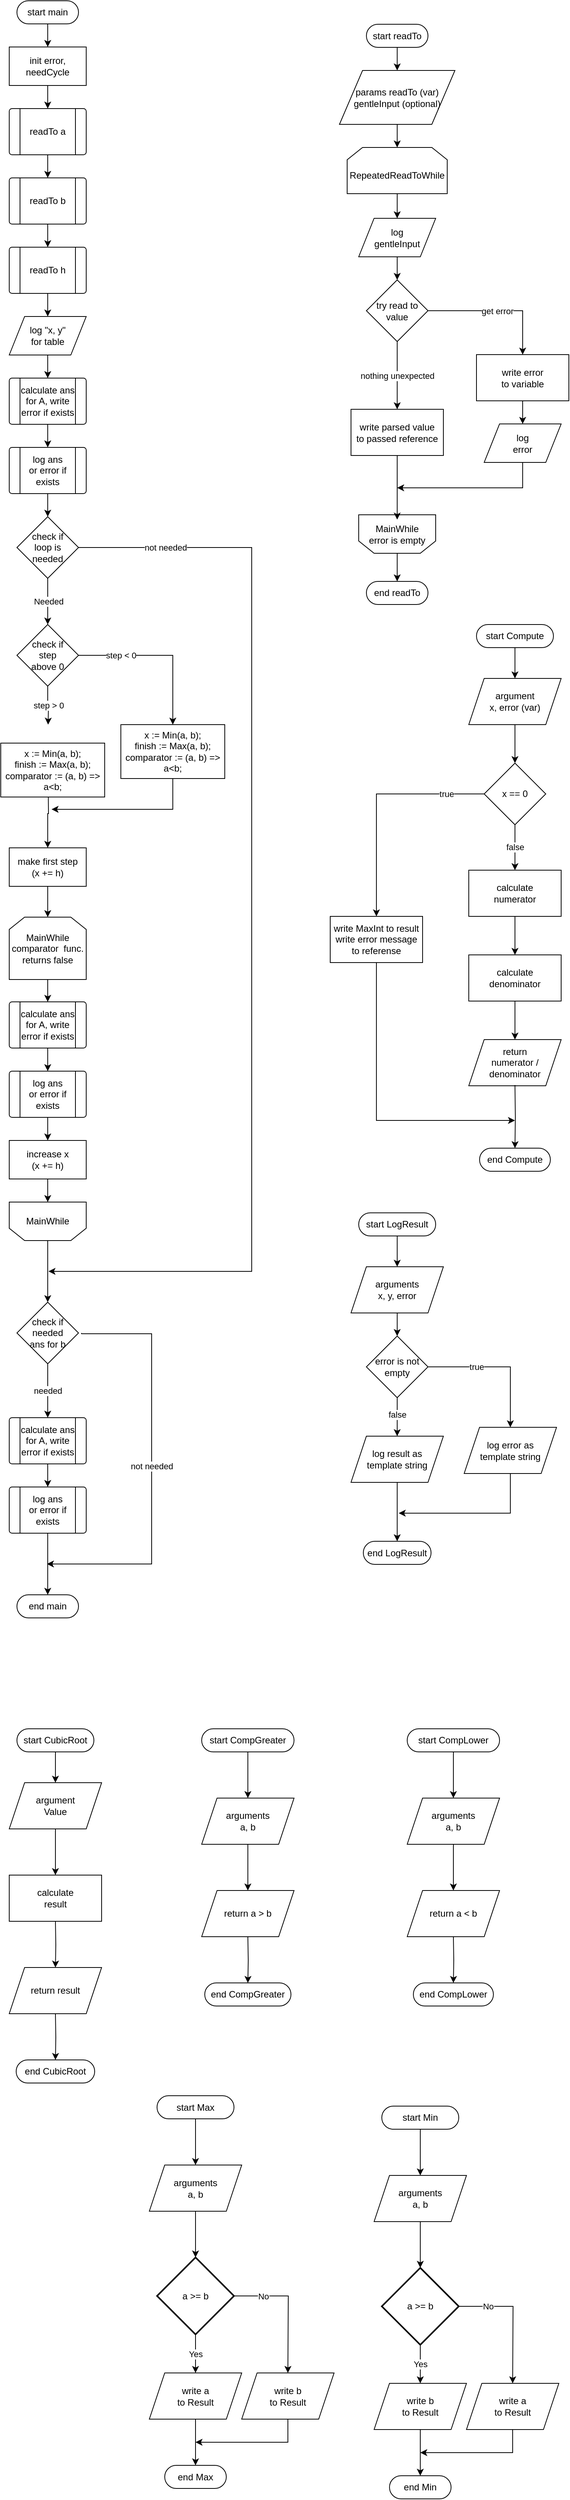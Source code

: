 <mxfile version="24.7.13">
  <diagram name="Page-1" id="XvkezHITvA0S5k1SEs2N">
    <mxGraphModel dx="1401" dy="873" grid="1" gridSize="10" guides="1" tooltips="1" connect="1" arrows="1" fold="1" page="1" pageScale="1" pageWidth="850" pageHeight="1100" math="0" shadow="0">
      <root>
        <mxCell id="0" />
        <mxCell id="1" parent="0" />
        <mxCell id="ml4NnkUa15ox4P1RjirH-3" style="edgeStyle=orthogonalEdgeStyle;rounded=0;orthogonalLoop=1;jettySize=auto;html=1;exitX=0.5;exitY=0.5;exitDx=0;exitDy=15;exitPerimeter=0;entryX=0.5;entryY=0;entryDx=0;entryDy=0;" parent="1" source="ml4NnkUa15ox4P1RjirH-1" target="ml4NnkUa15ox4P1RjirH-2" edge="1">
          <mxGeometry relative="1" as="geometry" />
        </mxCell>
        <mxCell id="ml4NnkUa15ox4P1RjirH-1" value="start main" style="html=1;dashed=0;whiteSpace=wrap;shape=mxgraph.dfd.start" parent="1" vertex="1">
          <mxGeometry x="61" y="26" width="80" height="30" as="geometry" />
        </mxCell>
        <mxCell id="ml4NnkUa15ox4P1RjirH-5" style="edgeStyle=orthogonalEdgeStyle;rounded=0;orthogonalLoop=1;jettySize=auto;html=1;exitX=0.5;exitY=1;exitDx=0;exitDy=0;entryX=0.5;entryY=0;entryDx=0;entryDy=0;" parent="1" source="ml4NnkUa15ox4P1RjirH-2" target="ml4NnkUa15ox4P1RjirH-4" edge="1">
          <mxGeometry relative="1" as="geometry" />
        </mxCell>
        <mxCell id="ml4NnkUa15ox4P1RjirH-2" value="init error,&lt;div&gt;needCycle&lt;/div&gt;" style="html=1;dashed=0;whiteSpace=wrap;" parent="1" vertex="1">
          <mxGeometry x="51" y="86" width="100" height="50" as="geometry" />
        </mxCell>
        <mxCell id="ml4NnkUa15ox4P1RjirH-7" value="" style="group" parent="1" vertex="1" connectable="0">
          <mxGeometry x="51" y="166" width="100" height="60" as="geometry" />
        </mxCell>
        <mxCell id="ml4NnkUa15ox4P1RjirH-4" value="" style="verticalLabelPosition=bottom;verticalAlign=top;html=1;shape=process;whiteSpace=wrap;rounded=1;size=0.14;arcSize=6;" parent="ml4NnkUa15ox4P1RjirH-7" vertex="1">
          <mxGeometry width="100" height="60" as="geometry" />
        </mxCell>
        <mxCell id="ml4NnkUa15ox4P1RjirH-6" value="readTo a" style="text;strokeColor=none;align=center;fillColor=none;html=1;verticalAlign=middle;whiteSpace=wrap;rounded=0;" parent="ml4NnkUa15ox4P1RjirH-7" vertex="1">
          <mxGeometry x="15" width="70" height="60" as="geometry" />
        </mxCell>
        <mxCell id="ml4NnkUa15ox4P1RjirH-8" value="" style="group" parent="1" vertex="1" connectable="0">
          <mxGeometry x="51" y="256" width="100" height="60" as="geometry" />
        </mxCell>
        <mxCell id="ml4NnkUa15ox4P1RjirH-9" value="" style="verticalLabelPosition=bottom;verticalAlign=top;html=1;shape=process;whiteSpace=wrap;rounded=1;size=0.14;arcSize=6;" parent="ml4NnkUa15ox4P1RjirH-8" vertex="1">
          <mxGeometry width="100" height="60" as="geometry" />
        </mxCell>
        <mxCell id="ml4NnkUa15ox4P1RjirH-10" value="readTo&amp;nbsp;b" style="text;strokeColor=none;align=center;fillColor=none;html=1;verticalAlign=middle;whiteSpace=wrap;rounded=0;" parent="ml4NnkUa15ox4P1RjirH-8" vertex="1">
          <mxGeometry x="15" width="70" height="60" as="geometry" />
        </mxCell>
        <mxCell id="ml4NnkUa15ox4P1RjirH-11" value="" style="group" parent="1" vertex="1" connectable="0">
          <mxGeometry x="51" y="346" width="100" height="60" as="geometry" />
        </mxCell>
        <mxCell id="ml4NnkUa15ox4P1RjirH-12" value="" style="verticalLabelPosition=bottom;verticalAlign=top;html=1;shape=process;whiteSpace=wrap;rounded=1;size=0.14;arcSize=6;" parent="ml4NnkUa15ox4P1RjirH-11" vertex="1">
          <mxGeometry width="100" height="60" as="geometry" />
        </mxCell>
        <mxCell id="ml4NnkUa15ox4P1RjirH-13" value="readTo&amp;nbsp;h" style="text;strokeColor=none;align=center;fillColor=none;html=1;verticalAlign=middle;whiteSpace=wrap;rounded=0;" parent="ml4NnkUa15ox4P1RjirH-11" vertex="1">
          <mxGeometry x="15" width="70" height="60" as="geometry" />
        </mxCell>
        <mxCell id="ml4NnkUa15ox4P1RjirH-14" style="edgeStyle=orthogonalEdgeStyle;rounded=0;orthogonalLoop=1;jettySize=auto;html=1;exitX=0.5;exitY=1;exitDx=0;exitDy=0;entryX=0.5;entryY=0;entryDx=0;entryDy=0;" parent="1" source="ml4NnkUa15ox4P1RjirH-6" target="ml4NnkUa15ox4P1RjirH-10" edge="1">
          <mxGeometry relative="1" as="geometry" />
        </mxCell>
        <mxCell id="ml4NnkUa15ox4P1RjirH-15" style="edgeStyle=orthogonalEdgeStyle;rounded=0;orthogonalLoop=1;jettySize=auto;html=1;exitX=0.5;exitY=1;exitDx=0;exitDy=0;entryX=0.5;entryY=0;entryDx=0;entryDy=0;" parent="1" source="ml4NnkUa15ox4P1RjirH-10" target="ml4NnkUa15ox4P1RjirH-13" edge="1">
          <mxGeometry relative="1" as="geometry" />
        </mxCell>
        <mxCell id="ml4NnkUa15ox4P1RjirH-21" style="edgeStyle=orthogonalEdgeStyle;rounded=0;orthogonalLoop=1;jettySize=auto;html=1;exitX=0.5;exitY=1;exitDx=0;exitDy=0;entryX=0.5;entryY=0;entryDx=0;entryDy=0;" parent="1" source="ml4NnkUa15ox4P1RjirH-16" target="ml4NnkUa15ox4P1RjirH-20" edge="1">
          <mxGeometry relative="1" as="geometry">
            <mxPoint x="101.286" y="576" as="targetPoint" />
          </mxGeometry>
        </mxCell>
        <mxCell id="ml4NnkUa15ox4P1RjirH-16" value="log&amp;nbsp;&lt;span style=&quot;background-color: initial;&quot;&gt;&quot;x, y&quot;&lt;/span&gt;&lt;div&gt;&lt;span style=&quot;background-color: initial;&quot;&gt;for table&lt;/span&gt;&lt;/div&gt;" style="shape=parallelogram;perimeter=parallelogramPerimeter;whiteSpace=wrap;html=1;dashed=0;" parent="1" vertex="1">
          <mxGeometry x="51" y="436" width="100" height="50" as="geometry" />
        </mxCell>
        <mxCell id="ml4NnkUa15ox4P1RjirH-17" style="edgeStyle=orthogonalEdgeStyle;rounded=0;orthogonalLoop=1;jettySize=auto;html=1;exitX=0.5;exitY=1;exitDx=0;exitDy=0;entryX=0.5;entryY=0;entryDx=0;entryDy=0;" parent="1" source="ml4NnkUa15ox4P1RjirH-13" target="ml4NnkUa15ox4P1RjirH-16" edge="1">
          <mxGeometry relative="1" as="geometry" />
        </mxCell>
        <mxCell id="ml4NnkUa15ox4P1RjirH-18" value="" style="group" parent="1" vertex="1" connectable="0">
          <mxGeometry x="51" y="516" width="100" height="60" as="geometry" />
        </mxCell>
        <mxCell id="ml4NnkUa15ox4P1RjirH-19" value="" style="verticalLabelPosition=bottom;verticalAlign=top;html=1;shape=process;whiteSpace=wrap;rounded=1;size=0.14;arcSize=6;" parent="ml4NnkUa15ox4P1RjirH-18" vertex="1">
          <mxGeometry width="100" height="60" as="geometry" />
        </mxCell>
        <mxCell id="ml4NnkUa15ox4P1RjirH-20" value="calculate&amp;nbsp;&lt;span style=&quot;background-color: initial;&quot;&gt;ans&lt;/span&gt;&lt;div&gt;for A, write error if exists&lt;/div&gt;" style="text;strokeColor=none;align=center;fillColor=none;html=1;verticalAlign=middle;whiteSpace=wrap;rounded=0;" parent="ml4NnkUa15ox4P1RjirH-18" vertex="1">
          <mxGeometry x="15" width="70" height="60" as="geometry" />
        </mxCell>
        <mxCell id="ml4NnkUa15ox4P1RjirH-22" value="" style="group" parent="1" vertex="1" connectable="0">
          <mxGeometry x="51" y="606" width="100" height="60" as="geometry" />
        </mxCell>
        <mxCell id="ml4NnkUa15ox4P1RjirH-23" value="" style="verticalLabelPosition=bottom;verticalAlign=top;html=1;shape=process;whiteSpace=wrap;rounded=1;size=0.14;arcSize=6;" parent="ml4NnkUa15ox4P1RjirH-22" vertex="1">
          <mxGeometry width="100" height="60" as="geometry" />
        </mxCell>
        <mxCell id="ml4NnkUa15ox4P1RjirH-24" value="log ans&lt;div&gt;or error if exists&lt;/div&gt;" style="text;strokeColor=none;align=center;fillColor=none;html=1;verticalAlign=middle;whiteSpace=wrap;rounded=0;" parent="ml4NnkUa15ox4P1RjirH-22" vertex="1">
          <mxGeometry x="15" width="70" height="60" as="geometry" />
        </mxCell>
        <mxCell id="ml4NnkUa15ox4P1RjirH-25" style="edgeStyle=orthogonalEdgeStyle;rounded=0;orthogonalLoop=1;jettySize=auto;html=1;exitX=0.5;exitY=1;exitDx=0;exitDy=0;entryX=0.5;entryY=0;entryDx=0;entryDy=0;" parent="1" source="ml4NnkUa15ox4P1RjirH-20" target="ml4NnkUa15ox4P1RjirH-24" edge="1">
          <mxGeometry relative="1" as="geometry">
            <mxPoint x="101.333" y="606" as="targetPoint" />
          </mxGeometry>
        </mxCell>
        <mxCell id="ml4NnkUa15ox4P1RjirH-28" value="Needed" style="edgeStyle=orthogonalEdgeStyle;rounded=0;orthogonalLoop=1;jettySize=auto;html=1;exitX=0.5;exitY=1;exitDx=0;exitDy=0;" parent="1" source="ml4NnkUa15ox4P1RjirH-26" edge="1">
          <mxGeometry relative="1" as="geometry">
            <mxPoint x="101" y="836" as="targetPoint" />
          </mxGeometry>
        </mxCell>
        <mxCell id="ml4NnkUa15ox4P1RjirH-63" value="not needed" style="edgeStyle=orthogonalEdgeStyle;rounded=0;orthogonalLoop=1;jettySize=auto;html=1;exitX=1;exitY=0.5;exitDx=0;exitDy=0;" parent="1" source="ml4NnkUa15ox4P1RjirH-26" edge="1">
          <mxGeometry x="-0.842" relative="1" as="geometry">
            <mxPoint x="102" y="1676" as="targetPoint" />
            <Array as="points">
              <mxPoint x="366" y="736" />
              <mxPoint x="366" y="1676" />
              <mxPoint x="102" y="1676" />
            </Array>
            <mxPoint as="offset" />
          </mxGeometry>
        </mxCell>
        <mxCell id="ml4NnkUa15ox4P1RjirH-26" value="check if&lt;div&gt;loop&amp;nbsp;&lt;span style=&quot;background-color: initial;&quot;&gt;is&lt;/span&gt;&lt;/div&gt;&lt;div&gt;&lt;span style=&quot;background-color: initial;&quot;&gt;needed&lt;/span&gt;&lt;/div&gt;" style="rhombus;whiteSpace=wrap;html=1;" parent="1" vertex="1">
          <mxGeometry x="61" y="696" width="80" height="80" as="geometry" />
        </mxCell>
        <mxCell id="ml4NnkUa15ox4P1RjirH-27" style="edgeStyle=orthogonalEdgeStyle;rounded=0;orthogonalLoop=1;jettySize=auto;html=1;exitX=0.5;exitY=1;exitDx=0;exitDy=0;entryX=0.5;entryY=0;entryDx=0;entryDy=0;" parent="1" source="ml4NnkUa15ox4P1RjirH-24" target="ml4NnkUa15ox4P1RjirH-26" edge="1">
          <mxGeometry relative="1" as="geometry" />
        </mxCell>
        <mxCell id="ml4NnkUa15ox4P1RjirH-31" value="step&amp;nbsp;&amp;gt; 0" style="edgeStyle=orthogonalEdgeStyle;rounded=0;orthogonalLoop=1;jettySize=auto;html=1;exitX=0.5;exitY=1;exitDx=0;exitDy=0;entryX=0.5;entryY=0;entryDx=0;entryDy=0;" parent="1" source="ml4NnkUa15ox4P1RjirH-29" edge="1">
          <mxGeometry relative="1" as="geometry">
            <mxPoint x="101.5" y="966" as="targetPoint" />
          </mxGeometry>
        </mxCell>
        <mxCell id="ml4NnkUa15ox4P1RjirH-35" value="step &amp;lt; 0" style="edgeStyle=orthogonalEdgeStyle;rounded=0;orthogonalLoop=1;jettySize=auto;html=1;exitX=1;exitY=0.5;exitDx=0;exitDy=0;entryX=0.5;entryY=0;entryDx=0;entryDy=0;" parent="1" source="ml4NnkUa15ox4P1RjirH-29" target="ml4NnkUa15ox4P1RjirH-34" edge="1">
          <mxGeometry x="-0.482" relative="1" as="geometry">
            <mxPoint as="offset" />
          </mxGeometry>
        </mxCell>
        <mxCell id="ml4NnkUa15ox4P1RjirH-29" value="check if&lt;div&gt;step&lt;/div&gt;&lt;div&gt;above 0&lt;/div&gt;" style="rhombus;whiteSpace=wrap;html=1;" parent="1" vertex="1">
          <mxGeometry x="61" y="836" width="80" height="80" as="geometry" />
        </mxCell>
        <mxCell id="ml4NnkUa15ox4P1RjirH-37" style="edgeStyle=orthogonalEdgeStyle;rounded=0;orthogonalLoop=1;jettySize=auto;html=1;exitX=0.5;exitY=1;exitDx=0;exitDy=0;entryX=0.5;entryY=0;entryDx=0;entryDy=0;" parent="1" target="ml4NnkUa15ox4P1RjirH-51" edge="1">
          <mxGeometry relative="1" as="geometry">
            <mxPoint x="101.5" y="1116" as="targetPoint" />
            <mxPoint x="101.5" y="1036" as="sourcePoint" />
          </mxGeometry>
        </mxCell>
        <mxCell id="ml4NnkUa15ox4P1RjirH-32" value="&lt;div&gt;x := Min(a, b);&lt;/div&gt;&lt;div&gt;finish := Max(a, b);&lt;/div&gt;&lt;div&gt;comparator := (a, b) =&amp;gt; a&amp;lt;b;&lt;/div&gt;" style="html=1;dashed=0;whiteSpace=wrap;" parent="1" vertex="1">
          <mxGeometry x="40" y="990" width="135" height="70" as="geometry" />
        </mxCell>
        <mxCell id="ml4NnkUa15ox4P1RjirH-38" style="edgeStyle=orthogonalEdgeStyle;rounded=0;orthogonalLoop=1;jettySize=auto;html=1;exitX=0.5;exitY=1;exitDx=0;exitDy=0;" parent="1" source="ml4NnkUa15ox4P1RjirH-34" edge="1">
          <mxGeometry relative="1" as="geometry">
            <mxPoint x="106" y="1076" as="targetPoint" />
            <Array as="points">
              <mxPoint x="263" y="1076" />
            </Array>
          </mxGeometry>
        </mxCell>
        <mxCell id="ml4NnkUa15ox4P1RjirH-34" value="&lt;div&gt;x := Min(a, b);&lt;/div&gt;&lt;div&gt;finish := Max(a, b);&lt;/div&gt;&lt;div&gt;comparator := (a, b) =&amp;gt; a&amp;lt;b;&lt;/div&gt;" style="html=1;dashed=0;whiteSpace=wrap;" parent="1" vertex="1">
          <mxGeometry x="196" y="966" width="135" height="70" as="geometry" />
        </mxCell>
        <mxCell id="ml4NnkUa15ox4P1RjirH-40" style="edgeStyle=orthogonalEdgeStyle;rounded=0;orthogonalLoop=1;jettySize=auto;html=1;exitX=0.5;exitY=1;exitDx=0;exitDy=0;entryX=0.5;entryY=0;entryDx=0;entryDy=0;" parent="1" source="ml4NnkUa15ox4P1RjirH-51" target="ml4NnkUa15ox4P1RjirH-39" edge="1">
          <mxGeometry relative="1" as="geometry">
            <mxPoint x="101.5" y="1186" as="sourcePoint" />
          </mxGeometry>
        </mxCell>
        <mxCell id="ml4NnkUa15ox4P1RjirH-59" style="edgeStyle=orthogonalEdgeStyle;rounded=0;orthogonalLoop=1;jettySize=auto;html=1;exitX=0.5;exitY=1;exitDx=0;exitDy=0;entryX=0.5;entryY=0;entryDx=0;entryDy=0;" parent="1" source="ml4NnkUa15ox4P1RjirH-39" target="ml4NnkUa15ox4P1RjirH-46" edge="1">
          <mxGeometry relative="1" as="geometry" />
        </mxCell>
        <mxCell id="ml4NnkUa15ox4P1RjirH-39" value="MainWhile&lt;div&gt;comparator&amp;nbsp; func. returns false&lt;br&gt;&lt;/div&gt;" style="shape=loopLimit;whiteSpace=wrap;html=1;" parent="1" vertex="1">
          <mxGeometry x="51" y="1216" width="100" height="81" as="geometry" />
        </mxCell>
        <mxCell id="ml4NnkUa15ox4P1RjirH-43" value="" style="group" parent="1" vertex="1" connectable="0">
          <mxGeometry x="51" y="1586" width="100" height="50" as="geometry" />
        </mxCell>
        <mxCell id="ml4NnkUa15ox4P1RjirH-41" value="" style="shape=loopLimit;whiteSpace=wrap;html=1;size=20;rotation=-180;" parent="ml4NnkUa15ox4P1RjirH-43" vertex="1">
          <mxGeometry width="100" height="50" as="geometry" />
        </mxCell>
        <mxCell id="ml4NnkUa15ox4P1RjirH-42" value="&lt;span style=&quot;color: rgb(0, 0, 0); font-family: Helvetica; font-size: 12px; font-style: normal; font-variant-ligatures: normal; font-variant-caps: normal; font-weight: 400; letter-spacing: normal; orphans: 2; text-indent: 0px; text-transform: none; widows: 2; word-spacing: 0px; -webkit-text-stroke-width: 0px; white-space: normal; background-color: rgb(251, 251, 251); text-decoration-thickness: initial; text-decoration-style: initial; text-decoration-color: initial; float: none; display: inline !important;&quot;&gt;MainWhile&lt;/span&gt;" style="text;whiteSpace=wrap;html=1;align=center;verticalAlign=middle;" parent="ml4NnkUa15ox4P1RjirH-43" vertex="1">
          <mxGeometry y="6.25" width="100" height="37.5" as="geometry" />
        </mxCell>
        <mxCell id="ml4NnkUa15ox4P1RjirH-44" value="" style="group" parent="1" vertex="1" connectable="0">
          <mxGeometry x="51" y="1326" width="100" height="60" as="geometry" />
        </mxCell>
        <mxCell id="ml4NnkUa15ox4P1RjirH-45" value="" style="verticalLabelPosition=bottom;verticalAlign=top;html=1;shape=process;whiteSpace=wrap;rounded=1;size=0.14;arcSize=6;" parent="ml4NnkUa15ox4P1RjirH-44" vertex="1">
          <mxGeometry width="100" height="60" as="geometry" />
        </mxCell>
        <mxCell id="ml4NnkUa15ox4P1RjirH-46" value="calculate&amp;nbsp;&lt;span style=&quot;background-color: initial;&quot;&gt;ans&lt;/span&gt;&lt;div&gt;for A, write error if exists&lt;/div&gt;" style="text;strokeColor=none;align=center;fillColor=none;html=1;verticalAlign=middle;whiteSpace=wrap;rounded=0;" parent="ml4NnkUa15ox4P1RjirH-44" vertex="1">
          <mxGeometry x="15" width="70" height="60" as="geometry" />
        </mxCell>
        <mxCell id="ml4NnkUa15ox4P1RjirH-47" value="" style="group" parent="1" vertex="1" connectable="0">
          <mxGeometry x="51" y="1416" width="100" height="60" as="geometry" />
        </mxCell>
        <mxCell id="ml4NnkUa15ox4P1RjirH-48" value="" style="verticalLabelPosition=bottom;verticalAlign=top;html=1;shape=process;whiteSpace=wrap;rounded=1;size=0.14;arcSize=6;" parent="ml4NnkUa15ox4P1RjirH-47" vertex="1">
          <mxGeometry width="100" height="60" as="geometry" />
        </mxCell>
        <mxCell id="ml4NnkUa15ox4P1RjirH-49" value="log ans&lt;div&gt;or error if exists&lt;/div&gt;" style="text;strokeColor=none;align=center;fillColor=none;html=1;verticalAlign=middle;whiteSpace=wrap;rounded=0;" parent="ml4NnkUa15ox4P1RjirH-47" vertex="1">
          <mxGeometry x="15" width="70" height="60" as="geometry" />
        </mxCell>
        <mxCell id="ml4NnkUa15ox4P1RjirH-51" value="make first step&lt;div&gt;(x += h)&lt;/div&gt;" style="html=1;dashed=0;whiteSpace=wrap;" parent="1" vertex="1">
          <mxGeometry x="51" y="1126" width="100" height="50" as="geometry" />
        </mxCell>
        <mxCell id="ml4NnkUa15ox4P1RjirH-58" value="" style="edgeStyle=orthogonalEdgeStyle;rounded=0;orthogonalLoop=1;jettySize=auto;html=1;entryX=0.5;entryY=1;entryDx=0;entryDy=0;" parent="1" source="ml4NnkUa15ox4P1RjirH-53" target="ml4NnkUa15ox4P1RjirH-41" edge="1">
          <mxGeometry relative="1" as="geometry" />
        </mxCell>
        <mxCell id="ml4NnkUa15ox4P1RjirH-53" value="increase x&lt;div&gt;(x += h)&lt;/div&gt;" style="html=1;dashed=0;whiteSpace=wrap;" parent="1" vertex="1">
          <mxGeometry x="51" y="1506" width="100" height="50" as="geometry" />
        </mxCell>
        <mxCell id="ml4NnkUa15ox4P1RjirH-56" value="" style="edgeStyle=orthogonalEdgeStyle;rounded=0;orthogonalLoop=1;jettySize=auto;html=1;" parent="1" source="ml4NnkUa15ox4P1RjirH-46" target="ml4NnkUa15ox4P1RjirH-49" edge="1">
          <mxGeometry relative="1" as="geometry" />
        </mxCell>
        <mxCell id="ml4NnkUa15ox4P1RjirH-57" value="" style="edgeStyle=orthogonalEdgeStyle;rounded=0;orthogonalLoop=1;jettySize=auto;html=1;" parent="1" source="ml4NnkUa15ox4P1RjirH-49" target="ml4NnkUa15ox4P1RjirH-53" edge="1">
          <mxGeometry relative="1" as="geometry" />
        </mxCell>
        <mxCell id="ml4NnkUa15ox4P1RjirH-71" value="needed" style="edgeStyle=orthogonalEdgeStyle;rounded=0;orthogonalLoop=1;jettySize=auto;html=1;" parent="1" source="ml4NnkUa15ox4P1RjirH-62" target="ml4NnkUa15ox4P1RjirH-67" edge="1">
          <mxGeometry relative="1" as="geometry" />
        </mxCell>
        <mxCell id="ml4NnkUa15ox4P1RjirH-78" value="not needed" style="edgeStyle=orthogonalEdgeStyle;rounded=0;orthogonalLoop=1;jettySize=auto;html=1;exitX=1;exitY=0.5;exitDx=0;exitDy=0;" parent="1" edge="1">
          <mxGeometry relative="1" as="geometry">
            <mxPoint x="100" y="2056" as="targetPoint" />
            <mxPoint x="145" y="1756" as="sourcePoint" />
            <Array as="points">
              <mxPoint x="145" y="1757" />
              <mxPoint x="236" y="1757" />
              <mxPoint x="236" y="2056" />
            </Array>
          </mxGeometry>
        </mxCell>
        <mxCell id="ml4NnkUa15ox4P1RjirH-62" value="check if&lt;div&gt;needed&lt;/div&gt;&lt;div&gt;ans for b&lt;/div&gt;" style="rhombus;whiteSpace=wrap;html=1;" parent="1" vertex="1">
          <mxGeometry x="61" y="1716" width="80" height="80" as="geometry" />
        </mxCell>
        <mxCell id="ml4NnkUa15ox4P1RjirH-60" style="edgeStyle=orthogonalEdgeStyle;rounded=0;orthogonalLoop=1;jettySize=auto;html=1;exitX=0.5;exitY=0;exitDx=0;exitDy=0;entryX=0.5;entryY=0;entryDx=0;entryDy=0;" parent="1" source="ml4NnkUa15ox4P1RjirH-41" target="ml4NnkUa15ox4P1RjirH-62" edge="1">
          <mxGeometry relative="1" as="geometry">
            <mxPoint x="101.333" y="1706" as="targetPoint" />
          </mxGeometry>
        </mxCell>
        <mxCell id="ml4NnkUa15ox4P1RjirH-65" value="" style="group" parent="1" vertex="1" connectable="0">
          <mxGeometry x="51" y="1866" width="100" height="60" as="geometry" />
        </mxCell>
        <mxCell id="ml4NnkUa15ox4P1RjirH-66" value="" style="verticalLabelPosition=bottom;verticalAlign=top;html=1;shape=process;whiteSpace=wrap;rounded=1;size=0.14;arcSize=6;" parent="ml4NnkUa15ox4P1RjirH-65" vertex="1">
          <mxGeometry width="100" height="60" as="geometry" />
        </mxCell>
        <mxCell id="ml4NnkUa15ox4P1RjirH-67" value="calculate&amp;nbsp;&lt;span style=&quot;background-color: initial;&quot;&gt;ans&lt;/span&gt;&lt;div&gt;for A, write error if exists&lt;/div&gt;" style="text;strokeColor=none;align=center;fillColor=none;html=1;verticalAlign=middle;whiteSpace=wrap;rounded=0;" parent="ml4NnkUa15ox4P1RjirH-65" vertex="1">
          <mxGeometry x="15" width="70" height="60" as="geometry" />
        </mxCell>
        <mxCell id="ml4NnkUa15ox4P1RjirH-68" value="" style="group" parent="1" vertex="1" connectable="0">
          <mxGeometry x="51" y="1956" width="100" height="60" as="geometry" />
        </mxCell>
        <mxCell id="ml4NnkUa15ox4P1RjirH-69" value="" style="verticalLabelPosition=bottom;verticalAlign=top;html=1;shape=process;whiteSpace=wrap;rounded=1;size=0.14;arcSize=6;" parent="ml4NnkUa15ox4P1RjirH-68" vertex="1">
          <mxGeometry width="100" height="60" as="geometry" />
        </mxCell>
        <mxCell id="ml4NnkUa15ox4P1RjirH-70" value="log ans&lt;div&gt;or error if exists&lt;/div&gt;" style="text;strokeColor=none;align=center;fillColor=none;html=1;verticalAlign=middle;whiteSpace=wrap;rounded=0;" parent="ml4NnkUa15ox4P1RjirH-68" vertex="1">
          <mxGeometry x="15" width="70" height="60" as="geometry" />
        </mxCell>
        <mxCell id="ml4NnkUa15ox4P1RjirH-72" value="" style="edgeStyle=orthogonalEdgeStyle;rounded=0;orthogonalLoop=1;jettySize=auto;html=1;" parent="1" source="ml4NnkUa15ox4P1RjirH-67" target="ml4NnkUa15ox4P1RjirH-70" edge="1">
          <mxGeometry relative="1" as="geometry" />
        </mxCell>
        <mxCell id="ml4NnkUa15ox4P1RjirH-73" value="end main" style="html=1;dashed=0;whiteSpace=wrap;shape=mxgraph.dfd.start" parent="1" vertex="1">
          <mxGeometry x="61" y="2096" width="80" height="30" as="geometry" />
        </mxCell>
        <mxCell id="ml4NnkUa15ox4P1RjirH-74" value="" style="edgeStyle=orthogonalEdgeStyle;rounded=0;orthogonalLoop=1;jettySize=auto;html=1;" parent="1" source="ml4NnkUa15ox4P1RjirH-70" target="ml4NnkUa15ox4P1RjirH-73" edge="1">
          <mxGeometry relative="1" as="geometry" />
        </mxCell>
        <mxCell id="ml4NnkUa15ox4P1RjirH-81" style="edgeStyle=orthogonalEdgeStyle;rounded=0;orthogonalLoop=1;jettySize=auto;html=1;exitX=0.5;exitY=0.5;exitDx=0;exitDy=15;exitPerimeter=0;entryX=0.5;entryY=0;entryDx=0;entryDy=0;" parent="1" source="ml4NnkUa15ox4P1RjirH-79" target="ml4NnkUa15ox4P1RjirH-80" edge="1">
          <mxGeometry relative="1" as="geometry" />
        </mxCell>
        <mxCell id="ml4NnkUa15ox4P1RjirH-79" value="start readTo" style="html=1;dashed=0;whiteSpace=wrap;shape=mxgraph.dfd.start" parent="1" vertex="1">
          <mxGeometry x="515" y="56.5" width="80" height="30" as="geometry" />
        </mxCell>
        <mxCell id="ml4NnkUa15ox4P1RjirH-87" style="edgeStyle=orthogonalEdgeStyle;rounded=0;orthogonalLoop=1;jettySize=auto;html=1;exitX=0.5;exitY=1;exitDx=0;exitDy=0;entryX=0.5;entryY=0;entryDx=0;entryDy=0;" parent="1" source="ml4NnkUa15ox4P1RjirH-80" target="ml4NnkUa15ox4P1RjirH-84" edge="1">
          <mxGeometry relative="1" as="geometry" />
        </mxCell>
        <mxCell id="ml4NnkUa15ox4P1RjirH-80" value="params&amp;nbsp;&lt;span style=&quot;background-color: initial;&quot;&gt;readTo (var)&lt;/span&gt;&lt;div&gt;gentleInput (optional)&lt;br&gt;&lt;/div&gt;" style="shape=parallelogram;perimeter=parallelogramPerimeter;whiteSpace=wrap;html=1;dashed=0;" parent="1" vertex="1">
          <mxGeometry x="480" y="116.5" width="150" height="70" as="geometry" />
        </mxCell>
        <mxCell id="ml4NnkUa15ox4P1RjirH-89" style="edgeStyle=orthogonalEdgeStyle;rounded=0;orthogonalLoop=1;jettySize=auto;html=1;exitX=0.5;exitY=1;exitDx=0;exitDy=0;entryX=0.5;entryY=0;entryDx=0;entryDy=0;" parent="1" source="ml4NnkUa15ox4P1RjirH-84" target="ml4NnkUa15ox4P1RjirH-88" edge="1">
          <mxGeometry relative="1" as="geometry" />
        </mxCell>
        <mxCell id="ml4NnkUa15ox4P1RjirH-84" value="&lt;p class=&quot;western&quot; style=&quot;text-indent: 0in; margin-top: 0.25in&quot;&gt;&lt;span style=&quot;&quot;&gt;&lt;font style=&quot;font-size: 12px;&quot;&gt;RepeatedReadToWhile&lt;/font&gt;&lt;/span&gt;&lt;/p&gt;" style="shape=loopLimit;whiteSpace=wrap;html=1;align=center;verticalAlign=middle;horizontal=1;" parent="1" vertex="1">
          <mxGeometry x="490" y="216.5" width="130" height="60" as="geometry" />
        </mxCell>
        <mxCell id="ml4NnkUa15ox4P1RjirH-93" style="edgeStyle=orthogonalEdgeStyle;rounded=0;orthogonalLoop=1;jettySize=auto;html=1;exitX=0.5;exitY=1;exitDx=0;exitDy=0;entryX=0.5;entryY=0;entryDx=0;entryDy=0;" parent="1" source="ml4NnkUa15ox4P1RjirH-88" target="ml4NnkUa15ox4P1RjirH-92" edge="1">
          <mxGeometry relative="1" as="geometry" />
        </mxCell>
        <mxCell id="ml4NnkUa15ox4P1RjirH-88" value="log&lt;div&gt;gentleInput&lt;/div&gt;" style="shape=parallelogram;perimeter=parallelogramPerimeter;whiteSpace=wrap;html=1;dashed=0;" parent="1" vertex="1">
          <mxGeometry x="505" y="308.5" width="100" height="50" as="geometry" />
        </mxCell>
        <mxCell id="ml4NnkUa15ox4P1RjirH-95" value="get error" style="edgeStyle=orthogonalEdgeStyle;rounded=0;orthogonalLoop=1;jettySize=auto;html=1;exitX=1;exitY=0.5;exitDx=0;exitDy=0;entryX=0.5;entryY=0;entryDx=0;entryDy=0;" parent="1" source="ml4NnkUa15ox4P1RjirH-92" target="ml4NnkUa15ox4P1RjirH-97" edge="1">
          <mxGeometry relative="1" as="geometry">
            <mxPoint x="665" y="498.5" as="targetPoint" />
          </mxGeometry>
        </mxCell>
        <mxCell id="ml4NnkUa15ox4P1RjirH-121" value="nothing unexpected" style="edgeStyle=orthogonalEdgeStyle;rounded=0;orthogonalLoop=1;jettySize=auto;html=1;" parent="1" source="ml4NnkUa15ox4P1RjirH-92" target="ml4NnkUa15ox4P1RjirH-120" edge="1">
          <mxGeometry relative="1" as="geometry" />
        </mxCell>
        <mxCell id="ml4NnkUa15ox4P1RjirH-92" value="try read to&lt;div&gt;value&lt;/div&gt;" style="rhombus;whiteSpace=wrap;html=1;" parent="1" vertex="1">
          <mxGeometry x="515" y="388.5" width="80" height="80" as="geometry" />
        </mxCell>
        <mxCell id="ml4NnkUa15ox4P1RjirH-100" style="edgeStyle=orthogonalEdgeStyle;rounded=0;orthogonalLoop=1;jettySize=auto;html=1;exitX=0.5;exitY=1;exitDx=0;exitDy=0;entryX=0.5;entryY=0;entryDx=0;entryDy=0;" parent="1" source="ml4NnkUa15ox4P1RjirH-97" target="ml4NnkUa15ox4P1RjirH-99" edge="1">
          <mxGeometry relative="1" as="geometry" />
        </mxCell>
        <mxCell id="ml4NnkUa15ox4P1RjirH-97" value="write error&lt;div&gt;to variable&lt;/div&gt;" style="whiteSpace=wrap;html=1;" parent="1" vertex="1">
          <mxGeometry x="658" y="485.5" width="120" height="60" as="geometry" />
        </mxCell>
        <mxCell id="ml4NnkUa15ox4P1RjirH-118" style="edgeStyle=orthogonalEdgeStyle;rounded=0;orthogonalLoop=1;jettySize=auto;html=1;exitX=0.5;exitY=1;exitDx=0;exitDy=0;" parent="1" source="ml4NnkUa15ox4P1RjirH-99" edge="1">
          <mxGeometry relative="1" as="geometry">
            <mxPoint x="555" y="658.5" as="targetPoint" />
            <Array as="points">
              <mxPoint x="718" y="658.5" />
            </Array>
          </mxGeometry>
        </mxCell>
        <mxCell id="ml4NnkUa15ox4P1RjirH-99" value="log&lt;div&gt;error&lt;/div&gt;" style="shape=parallelogram;perimeter=parallelogramPerimeter;whiteSpace=wrap;html=1;dashed=0;" parent="1" vertex="1">
          <mxGeometry x="668" y="575.5" width="100" height="50" as="geometry" />
        </mxCell>
        <mxCell id="ml4NnkUa15ox4P1RjirH-115" value="" style="group" parent="1" vertex="1" connectable="0">
          <mxGeometry x="505" y="693.5" width="100" height="50" as="geometry" />
        </mxCell>
        <mxCell id="ml4NnkUa15ox4P1RjirH-116" value="" style="shape=loopLimit;whiteSpace=wrap;html=1;size=20;rotation=-180;" parent="ml4NnkUa15ox4P1RjirH-115" vertex="1">
          <mxGeometry width="100" height="50" as="geometry" />
        </mxCell>
        <mxCell id="ml4NnkUa15ox4P1RjirH-117" value="&lt;span style=&quot;color: rgb(0, 0, 0); font-family: Helvetica; font-size: 12px; font-style: normal; font-variant-ligatures: normal; font-variant-caps: normal; font-weight: 400; letter-spacing: normal; orphans: 2; text-indent: 0px; text-transform: none; widows: 2; word-spacing: 0px; -webkit-text-stroke-width: 0px; white-space: normal; background-color: rgb(251, 251, 251); text-decoration-thickness: initial; text-decoration-style: initial; text-decoration-color: initial; float: none; display: inline !important;&quot;&gt;MainWhile&lt;/span&gt;&lt;div&gt;&lt;span style=&quot;color: rgb(0, 0, 0); font-family: Helvetica; font-size: 12px; font-style: normal; font-variant-ligatures: normal; font-variant-caps: normal; font-weight: 400; letter-spacing: normal; orphans: 2; text-indent: 0px; text-transform: none; widows: 2; word-spacing: 0px; -webkit-text-stroke-width: 0px; white-space: normal; background-color: rgb(251, 251, 251); text-decoration-thickness: initial; text-decoration-style: initial; text-decoration-color: initial; float: none; display: inline !important;&quot;&gt;error is empty&lt;br&gt;&lt;/span&gt;&lt;/div&gt;" style="text;whiteSpace=wrap;html=1;align=center;verticalAlign=middle;" parent="ml4NnkUa15ox4P1RjirH-115" vertex="1">
          <mxGeometry y="6.25" width="100" height="37.5" as="geometry" />
        </mxCell>
        <mxCell id="ml4NnkUa15ox4P1RjirH-122" value="" style="edgeStyle=orthogonalEdgeStyle;rounded=0;orthogonalLoop=1;jettySize=auto;html=1;" parent="1" source="ml4NnkUa15ox4P1RjirH-120" target="ml4NnkUa15ox4P1RjirH-117" edge="1">
          <mxGeometry relative="1" as="geometry" />
        </mxCell>
        <mxCell id="ml4NnkUa15ox4P1RjirH-120" value="write parsed value&lt;div&gt;to passed reference&lt;/div&gt;" style="whiteSpace=wrap;html=1;" parent="1" vertex="1">
          <mxGeometry x="495" y="556.5" width="120" height="60" as="geometry" />
        </mxCell>
        <mxCell id="ml4NnkUa15ox4P1RjirH-123" value="end readTo" style="html=1;dashed=0;whiteSpace=wrap;shape=mxgraph.dfd.start" parent="1" vertex="1">
          <mxGeometry x="515" y="780" width="80" height="30" as="geometry" />
        </mxCell>
        <mxCell id="ml4NnkUa15ox4P1RjirH-126" value="" style="edgeStyle=orthogonalEdgeStyle;rounded=0;orthogonalLoop=1;jettySize=auto;html=1;" parent="1" source="ml4NnkUa15ox4P1RjirH-116" target="ml4NnkUa15ox4P1RjirH-123" edge="1">
          <mxGeometry relative="1" as="geometry" />
        </mxCell>
        <mxCell id="9SB0VbaatCXMWt_Crm9O-1" style="edgeStyle=orthogonalEdgeStyle;rounded=0;orthogonalLoop=1;jettySize=auto;html=1;exitX=0.5;exitY=0.5;exitDx=0;exitDy=15;exitPerimeter=0;entryX=0.5;entryY=0;entryDx=0;entryDy=0;" edge="1" parent="1" source="9SB0VbaatCXMWt_Crm9O-2" target="9SB0VbaatCXMWt_Crm9O-6">
          <mxGeometry relative="1" as="geometry" />
        </mxCell>
        <mxCell id="9SB0VbaatCXMWt_Crm9O-2" value="start Compute" style="html=1;dashed=0;whiteSpace=wrap;shape=mxgraph.dfd.start" vertex="1" parent="1">
          <mxGeometry x="658" y="836" width="100" height="30" as="geometry" />
        </mxCell>
        <mxCell id="9SB0VbaatCXMWt_Crm9O-3" style="edgeStyle=orthogonalEdgeStyle;rounded=0;orthogonalLoop=1;jettySize=auto;html=1;exitX=0.5;exitY=1;exitDx=0;exitDy=0;entryX=0.5;entryY=0;entryDx=0;entryDy=0;" edge="1" parent="1" source="9SB0VbaatCXMWt_Crm9O-4" target="9SB0VbaatCXMWt_Crm9O-12">
          <mxGeometry relative="1" as="geometry" />
        </mxCell>
        <mxCell id="9SB0VbaatCXMWt_Crm9O-90" value="false" style="edgeLabel;html=1;align=center;verticalAlign=middle;resizable=0;points=[];" vertex="1" connectable="0" parent="9SB0VbaatCXMWt_Crm9O-3">
          <mxGeometry x="-0.587" y="1" relative="1" as="geometry">
            <mxPoint x="-1" y="17" as="offset" />
          </mxGeometry>
        </mxCell>
        <mxCell id="9SB0VbaatCXMWt_Crm9O-4" value="x == 0" style="rhombus;whiteSpace=wrap;html=1;" vertex="1" parent="1">
          <mxGeometry x="668" y="1016" width="80" height="80" as="geometry" />
        </mxCell>
        <mxCell id="9SB0VbaatCXMWt_Crm9O-5" style="edgeStyle=orthogonalEdgeStyle;rounded=0;orthogonalLoop=1;jettySize=auto;html=1;exitX=0.5;exitY=1;exitDx=0;exitDy=0;entryX=0.5;entryY=0;entryDx=0;entryDy=0;" edge="1" parent="1" source="9SB0VbaatCXMWt_Crm9O-6" target="9SB0VbaatCXMWt_Crm9O-4">
          <mxGeometry relative="1" as="geometry" />
        </mxCell>
        <mxCell id="9SB0VbaatCXMWt_Crm9O-6" value="argument&lt;div&gt;x, error (var)&lt;/div&gt;" style="shape=parallelogram;perimeter=parallelogramPerimeter;whiteSpace=wrap;html=1;fixedSize=1;" vertex="1" parent="1">
          <mxGeometry x="648" y="906" width="120" height="60" as="geometry" />
        </mxCell>
        <mxCell id="9SB0VbaatCXMWt_Crm9O-7" value="true" style="edgeStyle=orthogonalEdgeStyle;rounded=0;orthogonalLoop=1;jettySize=auto;html=1;entryX=0.5;entryY=0;entryDx=0;entryDy=0;exitX=0;exitY=0.5;exitDx=0;exitDy=0;" edge="1" parent="1" source="9SB0VbaatCXMWt_Crm9O-4" target="9SB0VbaatCXMWt_Crm9O-91">
          <mxGeometry x="-0.672" relative="1" as="geometry">
            <mxPoint x="663" y="1056" as="sourcePoint" />
            <mxPoint x="578" y="1056" as="targetPoint" />
            <mxPoint as="offset" />
          </mxGeometry>
        </mxCell>
        <mxCell id="9SB0VbaatCXMWt_Crm9O-11" style="edgeStyle=orthogonalEdgeStyle;rounded=0;orthogonalLoop=1;jettySize=auto;html=1;exitX=0.5;exitY=1;exitDx=0;exitDy=0;entryX=0.5;entryY=0;entryDx=0;entryDy=0;" edge="1" parent="1" source="9SB0VbaatCXMWt_Crm9O-12" target="9SB0VbaatCXMWt_Crm9O-14">
          <mxGeometry relative="1" as="geometry" />
        </mxCell>
        <mxCell id="9SB0VbaatCXMWt_Crm9O-12" value="calculate&lt;div&gt;numerator&lt;br&gt;&lt;/div&gt;" style="rounded=0;whiteSpace=wrap;html=1;" vertex="1" parent="1">
          <mxGeometry x="648" y="1155" width="120" height="60" as="geometry" />
        </mxCell>
        <mxCell id="9SB0VbaatCXMWt_Crm9O-13" style="edgeStyle=orthogonalEdgeStyle;rounded=0;orthogonalLoop=1;jettySize=auto;html=1;exitX=0.5;exitY=1;exitDx=0;exitDy=0;entryX=0.5;entryY=0;entryDx=0;entryDy=0;" edge="1" parent="1" source="9SB0VbaatCXMWt_Crm9O-14" target="9SB0VbaatCXMWt_Crm9O-15">
          <mxGeometry relative="1" as="geometry" />
        </mxCell>
        <mxCell id="9SB0VbaatCXMWt_Crm9O-14" value="calculate&lt;div&gt;denominator&lt;br&gt;&lt;/div&gt;" style="rounded=0;whiteSpace=wrap;html=1;" vertex="1" parent="1">
          <mxGeometry x="648" y="1265" width="120" height="60" as="geometry" />
        </mxCell>
        <mxCell id="9SB0VbaatCXMWt_Crm9O-15" value="return&lt;br&gt;numerator / denominator" style="shape=parallelogram;perimeter=parallelogramPerimeter;whiteSpace=wrap;html=1;fixedSize=1;" vertex="1" parent="1">
          <mxGeometry x="648" y="1375" width="120" height="60" as="geometry" />
        </mxCell>
        <mxCell id="9SB0VbaatCXMWt_Crm9O-16" style="edgeStyle=orthogonalEdgeStyle;rounded=0;orthogonalLoop=1;jettySize=auto;html=1;exitX=0.5;exitY=0.5;exitDx=0;exitDy=15;exitPerimeter=0;entryX=0.5;entryY=0;entryDx=0;entryDy=0;" edge="1" parent="1" source="9SB0VbaatCXMWt_Crm9O-17" target="9SB0VbaatCXMWt_Crm9O-19">
          <mxGeometry relative="1" as="geometry" />
        </mxCell>
        <mxCell id="9SB0VbaatCXMWt_Crm9O-17" value="start LogResult" style="html=1;dashed=0;whiteSpace=wrap;shape=mxgraph.dfd.start" vertex="1" parent="1">
          <mxGeometry x="505" y="1600" width="100" height="30" as="geometry" />
        </mxCell>
        <mxCell id="9SB0VbaatCXMWt_Crm9O-95" value="" style="edgeStyle=orthogonalEdgeStyle;rounded=0;orthogonalLoop=1;jettySize=auto;html=1;" edge="1" parent="1" source="9SB0VbaatCXMWt_Crm9O-19" target="9SB0VbaatCXMWt_Crm9O-94">
          <mxGeometry relative="1" as="geometry" />
        </mxCell>
        <mxCell id="9SB0VbaatCXMWt_Crm9O-19" value="arguments&lt;div&gt;x, y,&amp;nbsp;&lt;span style=&quot;background-color: initial;&quot;&gt;error&lt;/span&gt;&lt;/div&gt;" style="shape=parallelogram;perimeter=parallelogramPerimeter;whiteSpace=wrap;html=1;fixedSize=1;" vertex="1" parent="1">
          <mxGeometry x="495" y="1670" width="120" height="60" as="geometry" />
        </mxCell>
        <mxCell id="9SB0VbaatCXMWt_Crm9O-93" value="" style="edgeStyle=orthogonalEdgeStyle;rounded=0;orthogonalLoop=1;jettySize=auto;html=1;" edge="1" parent="1" source="9SB0VbaatCXMWt_Crm9O-22" target="9SB0VbaatCXMWt_Crm9O-85">
          <mxGeometry relative="1" as="geometry" />
        </mxCell>
        <mxCell id="9SB0VbaatCXMWt_Crm9O-22" value="&lt;div&gt;log result as&lt;/div&gt;&lt;div&gt;template string&lt;/div&gt;" style="shape=parallelogram;perimeter=parallelogramPerimeter;whiteSpace=wrap;html=1;fixedSize=1;" vertex="1" parent="1">
          <mxGeometry x="495" y="1890" width="120" height="60" as="geometry" />
        </mxCell>
        <mxCell id="9SB0VbaatCXMWt_Crm9O-83" value="end Compute" style="html=1;dashed=0;whiteSpace=wrap;shape=mxgraph.dfd.start" vertex="1" parent="1">
          <mxGeometry x="662" y="1516" width="92" height="30" as="geometry" />
        </mxCell>
        <mxCell id="9SB0VbaatCXMWt_Crm9O-84" style="edgeStyle=orthogonalEdgeStyle;rounded=0;orthogonalLoop=1;jettySize=auto;html=1;entryX=0.5;entryY=0.5;entryDx=0;entryDy=-15;entryPerimeter=0;" edge="1" parent="1" target="9SB0VbaatCXMWt_Crm9O-83">
          <mxGeometry relative="1" as="geometry">
            <mxPoint x="708" y="1434" as="sourcePoint" />
          </mxGeometry>
        </mxCell>
        <mxCell id="9SB0VbaatCXMWt_Crm9O-85" value="end LogResult" style="html=1;dashed=0;whiteSpace=wrap;shape=mxgraph.dfd.start" vertex="1" parent="1">
          <mxGeometry x="511" y="2026.5" width="88" height="30" as="geometry" />
        </mxCell>
        <mxCell id="9SB0VbaatCXMWt_Crm9O-91" value="&lt;div&gt;write MaxInt to result&lt;/div&gt;&lt;div&gt;write error message to referense&lt;/div&gt;" style="rounded=0;whiteSpace=wrap;html=1;" vertex="1" parent="1">
          <mxGeometry x="468" y="1215" width="120" height="60" as="geometry" />
        </mxCell>
        <mxCell id="9SB0VbaatCXMWt_Crm9O-92" style="edgeStyle=orthogonalEdgeStyle;rounded=0;orthogonalLoop=1;jettySize=auto;html=1;exitX=0.5;exitY=1;exitDx=0;exitDy=0;" edge="1" parent="1" source="9SB0VbaatCXMWt_Crm9O-91">
          <mxGeometry relative="1" as="geometry">
            <mxPoint x="708" y="1480" as="targetPoint" />
            <Array as="points">
              <mxPoint x="528" y="1480" />
            </Array>
          </mxGeometry>
        </mxCell>
        <mxCell id="9SB0VbaatCXMWt_Crm9O-97" value="" style="edgeStyle=orthogonalEdgeStyle;rounded=0;orthogonalLoop=1;jettySize=auto;html=1;" edge="1" parent="1" source="9SB0VbaatCXMWt_Crm9O-94" target="9SB0VbaatCXMWt_Crm9O-22">
          <mxGeometry relative="1" as="geometry" />
        </mxCell>
        <mxCell id="9SB0VbaatCXMWt_Crm9O-98" value="false" style="edgeLabel;html=1;align=center;verticalAlign=middle;resizable=0;points=[];" vertex="1" connectable="0" parent="9SB0VbaatCXMWt_Crm9O-97">
          <mxGeometry x="-0.074" relative="1" as="geometry">
            <mxPoint y="-1" as="offset" />
          </mxGeometry>
        </mxCell>
        <mxCell id="9SB0VbaatCXMWt_Crm9O-100" value="true" style="edgeStyle=orthogonalEdgeStyle;rounded=0;orthogonalLoop=1;jettySize=auto;html=1;exitX=1;exitY=0.5;exitDx=0;exitDy=0;entryX=0.5;entryY=0;entryDx=0;entryDy=0;" edge="1" parent="1" source="9SB0VbaatCXMWt_Crm9O-94" target="9SB0VbaatCXMWt_Crm9O-99">
          <mxGeometry x="-0.326" relative="1" as="geometry">
            <mxPoint as="offset" />
          </mxGeometry>
        </mxCell>
        <mxCell id="9SB0VbaatCXMWt_Crm9O-94" value="error is not&lt;div&gt;empty&lt;/div&gt;" style="rhombus;whiteSpace=wrap;html=1;" vertex="1" parent="1">
          <mxGeometry x="515" y="1760" width="80" height="80" as="geometry" />
        </mxCell>
        <mxCell id="9SB0VbaatCXMWt_Crm9O-101" style="edgeStyle=orthogonalEdgeStyle;rounded=0;orthogonalLoop=1;jettySize=auto;html=1;exitX=0.5;exitY=1;exitDx=0;exitDy=0;" edge="1" parent="1" source="9SB0VbaatCXMWt_Crm9O-99">
          <mxGeometry relative="1" as="geometry">
            <mxPoint x="557" y="1990" as="targetPoint" />
            <Array as="points">
              <mxPoint x="702" y="1990" />
              <mxPoint x="557" y="1990" />
            </Array>
          </mxGeometry>
        </mxCell>
        <mxCell id="9SB0VbaatCXMWt_Crm9O-99" value="&lt;div&gt;log error as&lt;/div&gt;&lt;div&gt;template string&lt;/div&gt;" style="shape=parallelogram;perimeter=parallelogramPerimeter;whiteSpace=wrap;html=1;fixedSize=1;" vertex="1" parent="1">
          <mxGeometry x="642" y="1878.5" width="120" height="60" as="geometry" />
        </mxCell>
        <mxCell id="9SB0VbaatCXMWt_Crm9O-131" style="edgeStyle=orthogonalEdgeStyle;rounded=0;orthogonalLoop=1;jettySize=auto;html=1;exitX=0.5;exitY=0.5;exitDx=0;exitDy=15;exitPerimeter=0;entryX=0.5;entryY=0;entryDx=0;entryDy=0;" edge="1" parent="1" source="9SB0VbaatCXMWt_Crm9O-132" target="9SB0VbaatCXMWt_Crm9O-134">
          <mxGeometry relative="1" as="geometry" />
        </mxCell>
        <mxCell id="9SB0VbaatCXMWt_Crm9O-132" value="start CubicRoot" style="html=1;dashed=0;whiteSpace=wrap;shape=mxgraph.dfd.start" vertex="1" parent="1">
          <mxGeometry x="61" y="2270" width="100" height="30" as="geometry" />
        </mxCell>
        <mxCell id="9SB0VbaatCXMWt_Crm9O-133" style="edgeStyle=orthogonalEdgeStyle;rounded=0;orthogonalLoop=1;jettySize=auto;html=1;exitX=0.5;exitY=1;exitDx=0;exitDy=0;" edge="1" parent="1" source="9SB0VbaatCXMWt_Crm9O-134">
          <mxGeometry relative="1" as="geometry">
            <mxPoint x="111" y="2460" as="targetPoint" />
          </mxGeometry>
        </mxCell>
        <mxCell id="9SB0VbaatCXMWt_Crm9O-134" value="argument&lt;div&gt;Value&lt;/div&gt;" style="shape=parallelogram;perimeter=parallelogramPerimeter;whiteSpace=wrap;html=1;fixedSize=1;" vertex="1" parent="1">
          <mxGeometry x="51" y="2340" width="120" height="60" as="geometry" />
        </mxCell>
        <mxCell id="9SB0VbaatCXMWt_Crm9O-135" style="edgeStyle=orthogonalEdgeStyle;rounded=0;orthogonalLoop=1;jettySize=auto;html=1;exitX=0.5;exitY=1;exitDx=0;exitDy=0;entryX=0.5;entryY=0;entryDx=0;entryDy=0;" edge="1" parent="1" target="9SB0VbaatCXMWt_Crm9O-136">
          <mxGeometry relative="1" as="geometry">
            <mxPoint x="111" y="2520" as="sourcePoint" />
          </mxGeometry>
        </mxCell>
        <mxCell id="9SB0VbaatCXMWt_Crm9O-136" value="return result" style="shape=parallelogram;perimeter=parallelogramPerimeter;whiteSpace=wrap;html=1;fixedSize=1;" vertex="1" parent="1">
          <mxGeometry x="51" y="2580" width="120" height="60" as="geometry" />
        </mxCell>
        <mxCell id="9SB0VbaatCXMWt_Crm9O-137" value="calculate&lt;div&gt;result&lt;/div&gt;" style="rounded=0;whiteSpace=wrap;html=1;" vertex="1" parent="1">
          <mxGeometry x="51" y="2460" width="120" height="60" as="geometry" />
        </mxCell>
        <mxCell id="9SB0VbaatCXMWt_Crm9O-138" style="edgeStyle=orthogonalEdgeStyle;rounded=0;orthogonalLoop=1;jettySize=auto;html=1;exitX=0.5;exitY=0.5;exitDx=0;exitDy=15;exitPerimeter=0;" edge="1" parent="1" source="9SB0VbaatCXMWt_Crm9O-139" target="9SB0VbaatCXMWt_Crm9O-143">
          <mxGeometry relative="1" as="geometry" />
        </mxCell>
        <mxCell id="9SB0VbaatCXMWt_Crm9O-139" value="start Min" style="html=1;dashed=0;whiteSpace=wrap;shape=mxgraph.dfd.start" vertex="1" parent="1">
          <mxGeometry x="535" y="2760" width="100" height="30" as="geometry" />
        </mxCell>
        <mxCell id="9SB0VbaatCXMWt_Crm9O-140" value="No" style="edgeStyle=orthogonalEdgeStyle;rounded=0;orthogonalLoop=1;jettySize=auto;html=1;exitX=1;exitY=0.5;exitDx=0;exitDy=0;exitPerimeter=0;entryX=0.5;entryY=0;entryDx=0;entryDy=0;" edge="1" parent="1" source="9SB0VbaatCXMWt_Crm9O-142">
          <mxGeometry x="-0.554" relative="1" as="geometry">
            <mxPoint x="705" y="3120" as="targetPoint" />
            <mxPoint as="offset" />
          </mxGeometry>
        </mxCell>
        <mxCell id="9SB0VbaatCXMWt_Crm9O-141" value="Yes" style="edgeStyle=orthogonalEdgeStyle;rounded=0;orthogonalLoop=1;jettySize=auto;html=1;" edge="1" parent="1" source="9SB0VbaatCXMWt_Crm9O-142" target="9SB0VbaatCXMWt_Crm9O-146">
          <mxGeometry relative="1" as="geometry" />
        </mxCell>
        <mxCell id="9SB0VbaatCXMWt_Crm9O-142" value="a &amp;gt;= b" style="strokeWidth=2;html=1;shape=mxgraph.flowchart.decision;whiteSpace=wrap;" vertex="1" parent="1">
          <mxGeometry x="535" y="2970" width="100" height="100" as="geometry" />
        </mxCell>
        <mxCell id="9SB0VbaatCXMWt_Crm9O-143" value="arguments&lt;div&gt;a, b&lt;/div&gt;" style="shape=parallelogram;perimeter=parallelogramPerimeter;whiteSpace=wrap;html=1;fixedSize=1;" vertex="1" parent="1">
          <mxGeometry x="525" y="2850" width="120" height="60" as="geometry" />
        </mxCell>
        <mxCell id="9SB0VbaatCXMWt_Crm9O-144" style="edgeStyle=orthogonalEdgeStyle;rounded=0;orthogonalLoop=1;jettySize=auto;html=1;exitX=0.5;exitY=1;exitDx=0;exitDy=0;entryX=0.5;entryY=0;entryDx=0;entryDy=0;entryPerimeter=0;" edge="1" parent="1" source="9SB0VbaatCXMWt_Crm9O-143" target="9SB0VbaatCXMWt_Crm9O-142">
          <mxGeometry relative="1" as="geometry" />
        </mxCell>
        <mxCell id="9SB0VbaatCXMWt_Crm9O-145" value="" style="edgeStyle=orthogonalEdgeStyle;rounded=0;orthogonalLoop=1;jettySize=auto;html=1;" edge="1" parent="1" source="9SB0VbaatCXMWt_Crm9O-146" target="9SB0VbaatCXMWt_Crm9O-157">
          <mxGeometry relative="1" as="geometry" />
        </mxCell>
        <mxCell id="9SB0VbaatCXMWt_Crm9O-146" value="write b&lt;div&gt;to Result&lt;/div&gt;" style="shape=parallelogram;perimeter=parallelogramPerimeter;whiteSpace=wrap;html=1;fixedSize=1;" vertex="1" parent="1">
          <mxGeometry x="525" y="3120" width="120" height="60" as="geometry" />
        </mxCell>
        <mxCell id="9SB0VbaatCXMWt_Crm9O-147" style="edgeStyle=orthogonalEdgeStyle;rounded=0;orthogonalLoop=1;jettySize=auto;html=1;exitX=0.5;exitY=0.5;exitDx=0;exitDy=15;exitPerimeter=0;" edge="1" parent="1" source="9SB0VbaatCXMWt_Crm9O-148" target="9SB0VbaatCXMWt_Crm9O-149">
          <mxGeometry relative="1" as="geometry" />
        </mxCell>
        <mxCell id="9SB0VbaatCXMWt_Crm9O-148" value="start CompGreater" style="html=1;dashed=0;whiteSpace=wrap;shape=mxgraph.dfd.start" vertex="1" parent="1">
          <mxGeometry x="301" y="2270" width="120" height="30" as="geometry" />
        </mxCell>
        <mxCell id="9SB0VbaatCXMWt_Crm9O-149" value="arguments&lt;div&gt;a, b&lt;/div&gt;" style="shape=parallelogram;perimeter=parallelogramPerimeter;whiteSpace=wrap;html=1;fixedSize=1;" vertex="1" parent="1">
          <mxGeometry x="301" y="2360" width="120" height="60" as="geometry" />
        </mxCell>
        <mxCell id="9SB0VbaatCXMWt_Crm9O-150" style="edgeStyle=orthogonalEdgeStyle;rounded=0;orthogonalLoop=1;jettySize=auto;html=1;exitX=0.5;exitY=1;exitDx=0;exitDy=0;" edge="1" parent="1" source="9SB0VbaatCXMWt_Crm9O-149" target="9SB0VbaatCXMWt_Crm9O-151">
          <mxGeometry relative="1" as="geometry">
            <mxPoint x="361" y="2480" as="targetPoint" />
          </mxGeometry>
        </mxCell>
        <mxCell id="9SB0VbaatCXMWt_Crm9O-151" value="return a &amp;gt; b" style="shape=parallelogram;perimeter=parallelogramPerimeter;whiteSpace=wrap;html=1;fixedSize=1;" vertex="1" parent="1">
          <mxGeometry x="301" y="2480" width="120" height="60" as="geometry" />
        </mxCell>
        <mxCell id="9SB0VbaatCXMWt_Crm9O-152" style="edgeStyle=orthogonalEdgeStyle;rounded=0;orthogonalLoop=1;jettySize=auto;html=1;exitX=0.5;exitY=0.5;exitDx=0;exitDy=15;exitPerimeter=0;" edge="1" parent="1" source="9SB0VbaatCXMWt_Crm9O-153" target="9SB0VbaatCXMWt_Crm9O-154">
          <mxGeometry relative="1" as="geometry" />
        </mxCell>
        <mxCell id="9SB0VbaatCXMWt_Crm9O-153" value="start CompLower" style="html=1;dashed=0;whiteSpace=wrap;shape=mxgraph.dfd.start" vertex="1" parent="1">
          <mxGeometry x="568" y="2270" width="120" height="30" as="geometry" />
        </mxCell>
        <mxCell id="9SB0VbaatCXMWt_Crm9O-154" value="arguments&lt;div&gt;a, b&lt;/div&gt;" style="shape=parallelogram;perimeter=parallelogramPerimeter;whiteSpace=wrap;html=1;fixedSize=1;" vertex="1" parent="1">
          <mxGeometry x="568" y="2360" width="120" height="60" as="geometry" />
        </mxCell>
        <mxCell id="9SB0VbaatCXMWt_Crm9O-155" style="edgeStyle=orthogonalEdgeStyle;rounded=0;orthogonalLoop=1;jettySize=auto;html=1;exitX=0.5;exitY=1;exitDx=0;exitDy=0;" edge="1" parent="1" source="9SB0VbaatCXMWt_Crm9O-154" target="9SB0VbaatCXMWt_Crm9O-156">
          <mxGeometry relative="1" as="geometry">
            <mxPoint x="628" y="2480" as="targetPoint" />
          </mxGeometry>
        </mxCell>
        <mxCell id="9SB0VbaatCXMWt_Crm9O-156" value="return a &amp;lt; b" style="shape=parallelogram;perimeter=parallelogramPerimeter;whiteSpace=wrap;html=1;fixedSize=1;" vertex="1" parent="1">
          <mxGeometry x="568" y="2480" width="120" height="60" as="geometry" />
        </mxCell>
        <mxCell id="9SB0VbaatCXMWt_Crm9O-157" value="end Min" style="html=1;dashed=0;whiteSpace=wrap;shape=mxgraph.dfd.start" vertex="1" parent="1">
          <mxGeometry x="545" y="3240" width="80" height="30" as="geometry" />
        </mxCell>
        <mxCell id="9SB0VbaatCXMWt_Crm9O-158" style="edgeStyle=orthogonalEdgeStyle;rounded=0;orthogonalLoop=1;jettySize=auto;html=1;exitX=0.5;exitY=1;exitDx=0;exitDy=0;" edge="1" parent="1">
          <mxGeometry relative="1" as="geometry">
            <mxPoint x="705" y="3180" as="sourcePoint" />
            <mxPoint x="585" y="3210" as="targetPoint" />
            <Array as="points">
              <mxPoint x="705" y="3210" />
              <mxPoint x="585" y="3210" />
            </Array>
          </mxGeometry>
        </mxCell>
        <mxCell id="9SB0VbaatCXMWt_Crm9O-159" value="end CubicRoot" style="html=1;dashed=0;whiteSpace=wrap;shape=mxgraph.dfd.start" vertex="1" parent="1">
          <mxGeometry x="60" y="2700" width="102" height="30" as="geometry" />
        </mxCell>
        <mxCell id="9SB0VbaatCXMWt_Crm9O-160" style="edgeStyle=orthogonalEdgeStyle;rounded=0;orthogonalLoop=1;jettySize=auto;html=1;exitX=0.5;exitY=1;exitDx=0;exitDy=0;entryX=0.5;entryY=0.5;entryDx=0;entryDy=-15;entryPerimeter=0;" edge="1" parent="1" target="9SB0VbaatCXMWt_Crm9O-159">
          <mxGeometry relative="1" as="geometry">
            <mxPoint x="111" y="2640" as="sourcePoint" />
          </mxGeometry>
        </mxCell>
        <mxCell id="9SB0VbaatCXMWt_Crm9O-161" value="end CompGreater" style="html=1;dashed=0;whiteSpace=wrap;shape=mxgraph.dfd.start" vertex="1" parent="1">
          <mxGeometry x="305" y="2600" width="112" height="30" as="geometry" />
        </mxCell>
        <mxCell id="9SB0VbaatCXMWt_Crm9O-162" style="edgeStyle=orthogonalEdgeStyle;rounded=0;orthogonalLoop=1;jettySize=auto;html=1;exitX=0.5;exitY=1;exitDx=0;exitDy=0;entryX=0.5;entryY=0.5;entryDx=0;entryDy=-15;entryPerimeter=0;" edge="1" parent="1" target="9SB0VbaatCXMWt_Crm9O-161">
          <mxGeometry relative="1" as="geometry">
            <mxPoint x="361" y="2540" as="sourcePoint" />
          </mxGeometry>
        </mxCell>
        <mxCell id="9SB0VbaatCXMWt_Crm9O-163" value="end CompLower" style="html=1;dashed=0;whiteSpace=wrap;shape=mxgraph.dfd.start" vertex="1" parent="1">
          <mxGeometry x="576" y="2600" width="104" height="30" as="geometry" />
        </mxCell>
        <mxCell id="9SB0VbaatCXMWt_Crm9O-164" style="edgeStyle=orthogonalEdgeStyle;rounded=0;orthogonalLoop=1;jettySize=auto;html=1;exitX=0.5;exitY=1;exitDx=0;exitDy=0;entryX=0.5;entryY=0.5;entryDx=0;entryDy=-15;entryPerimeter=0;" edge="1" parent="1" target="9SB0VbaatCXMWt_Crm9O-163">
          <mxGeometry relative="1" as="geometry">
            <mxPoint x="628" y="2540" as="sourcePoint" />
          </mxGeometry>
        </mxCell>
        <mxCell id="9SB0VbaatCXMWt_Crm9O-165" value="write a&lt;div&gt;&lt;div&gt;to Result&lt;/div&gt;&lt;/div&gt;" style="shape=parallelogram;perimeter=parallelogramPerimeter;whiteSpace=wrap;html=1;fixedSize=1;" vertex="1" parent="1">
          <mxGeometry x="645" y="3120" width="120" height="60" as="geometry" />
        </mxCell>
        <mxCell id="9SB0VbaatCXMWt_Crm9O-166" style="edgeStyle=orthogonalEdgeStyle;rounded=0;orthogonalLoop=1;jettySize=auto;html=1;exitX=0.5;exitY=0.5;exitDx=0;exitDy=15;exitPerimeter=0;" edge="1" parent="1" source="9SB0VbaatCXMWt_Crm9O-167" target="9SB0VbaatCXMWt_Crm9O-171">
          <mxGeometry relative="1" as="geometry" />
        </mxCell>
        <mxCell id="9SB0VbaatCXMWt_Crm9O-167" value="start Max" style="html=1;dashed=0;whiteSpace=wrap;shape=mxgraph.dfd.start" vertex="1" parent="1">
          <mxGeometry x="243" y="2746.5" width="100" height="30" as="geometry" />
        </mxCell>
        <mxCell id="9SB0VbaatCXMWt_Crm9O-168" value="No" style="edgeStyle=orthogonalEdgeStyle;rounded=0;orthogonalLoop=1;jettySize=auto;html=1;exitX=1;exitY=0.5;exitDx=0;exitDy=0;exitPerimeter=0;entryX=0.5;entryY=0;entryDx=0;entryDy=0;" edge="1" parent="1" source="9SB0VbaatCXMWt_Crm9O-170">
          <mxGeometry x="-0.554" relative="1" as="geometry">
            <mxPoint x="413" y="3106.5" as="targetPoint" />
            <mxPoint as="offset" />
          </mxGeometry>
        </mxCell>
        <mxCell id="9SB0VbaatCXMWt_Crm9O-169" value="Yes" style="edgeStyle=orthogonalEdgeStyle;rounded=0;orthogonalLoop=1;jettySize=auto;html=1;" edge="1" parent="1" source="9SB0VbaatCXMWt_Crm9O-170" target="9SB0VbaatCXMWt_Crm9O-174">
          <mxGeometry relative="1" as="geometry" />
        </mxCell>
        <mxCell id="9SB0VbaatCXMWt_Crm9O-170" value="a &amp;gt;= b" style="strokeWidth=2;html=1;shape=mxgraph.flowchart.decision;whiteSpace=wrap;" vertex="1" parent="1">
          <mxGeometry x="243" y="2956.5" width="100" height="100" as="geometry" />
        </mxCell>
        <mxCell id="9SB0VbaatCXMWt_Crm9O-171" value="arguments&lt;div&gt;a, b&lt;/div&gt;" style="shape=parallelogram;perimeter=parallelogramPerimeter;whiteSpace=wrap;html=1;fixedSize=1;" vertex="1" parent="1">
          <mxGeometry x="233" y="2836.5" width="120" height="60" as="geometry" />
        </mxCell>
        <mxCell id="9SB0VbaatCXMWt_Crm9O-172" style="edgeStyle=orthogonalEdgeStyle;rounded=0;orthogonalLoop=1;jettySize=auto;html=1;exitX=0.5;exitY=1;exitDx=0;exitDy=0;entryX=0.5;entryY=0;entryDx=0;entryDy=0;entryPerimeter=0;" edge="1" parent="1" source="9SB0VbaatCXMWt_Crm9O-171" target="9SB0VbaatCXMWt_Crm9O-170">
          <mxGeometry relative="1" as="geometry" />
        </mxCell>
        <mxCell id="9SB0VbaatCXMWt_Crm9O-173" value="" style="edgeStyle=orthogonalEdgeStyle;rounded=0;orthogonalLoop=1;jettySize=auto;html=1;" edge="1" parent="1" source="9SB0VbaatCXMWt_Crm9O-174" target="9SB0VbaatCXMWt_Crm9O-175">
          <mxGeometry relative="1" as="geometry" />
        </mxCell>
        <mxCell id="9SB0VbaatCXMWt_Crm9O-174" value="write a&lt;div&gt;to Result&lt;/div&gt;" style="shape=parallelogram;perimeter=parallelogramPerimeter;whiteSpace=wrap;html=1;fixedSize=1;" vertex="1" parent="1">
          <mxGeometry x="233" y="3106.5" width="120" height="60" as="geometry" />
        </mxCell>
        <mxCell id="9SB0VbaatCXMWt_Crm9O-175" value="end Max" style="html=1;dashed=0;whiteSpace=wrap;shape=mxgraph.dfd.start" vertex="1" parent="1">
          <mxGeometry x="253" y="3226.5" width="80" height="30" as="geometry" />
        </mxCell>
        <mxCell id="9SB0VbaatCXMWt_Crm9O-176" style="edgeStyle=orthogonalEdgeStyle;rounded=0;orthogonalLoop=1;jettySize=auto;html=1;exitX=0.5;exitY=1;exitDx=0;exitDy=0;" edge="1" parent="1">
          <mxGeometry relative="1" as="geometry">
            <mxPoint x="413" y="3166.5" as="sourcePoint" />
            <mxPoint x="293" y="3196.5" as="targetPoint" />
            <Array as="points">
              <mxPoint x="413" y="3196.5" />
              <mxPoint x="293" y="3196.5" />
            </Array>
          </mxGeometry>
        </mxCell>
        <mxCell id="9SB0VbaatCXMWt_Crm9O-177" value="write b&lt;div&gt;&lt;div&gt;to Result&lt;/div&gt;&lt;/div&gt;" style="shape=parallelogram;perimeter=parallelogramPerimeter;whiteSpace=wrap;html=1;fixedSize=1;" vertex="1" parent="1">
          <mxGeometry x="353" y="3106.5" width="120" height="60" as="geometry" />
        </mxCell>
      </root>
    </mxGraphModel>
  </diagram>
</mxfile>
